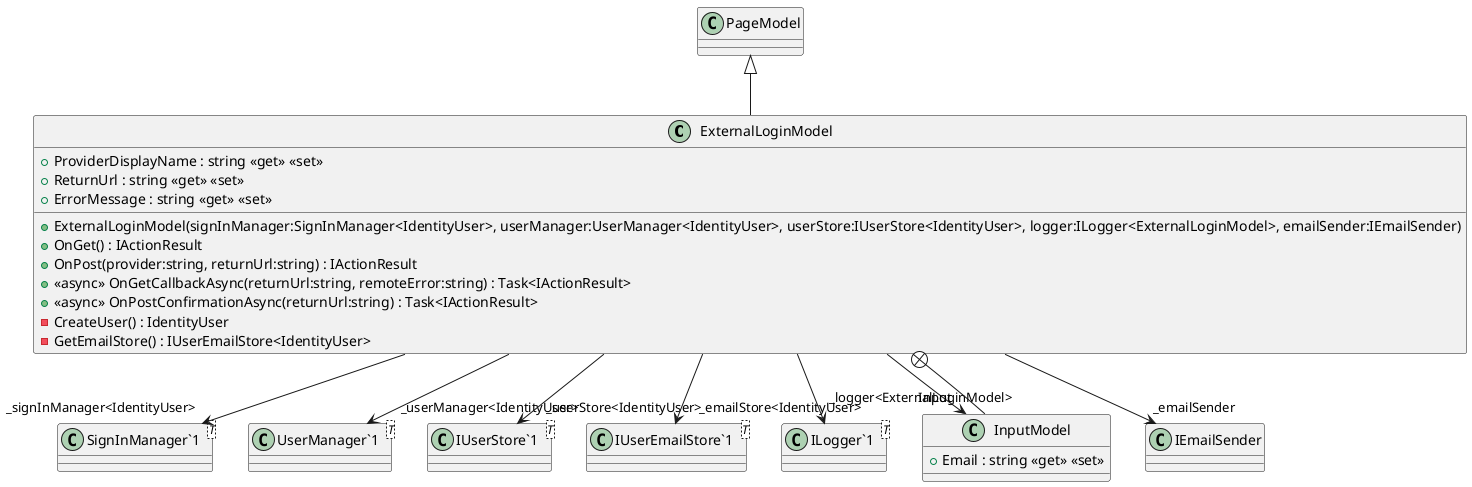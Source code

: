 @startuml
class ExternalLoginModel {
    + ExternalLoginModel(signInManager:SignInManager<IdentityUser>, userManager:UserManager<IdentityUser>, userStore:IUserStore<IdentityUser>, logger:ILogger<ExternalLoginModel>, emailSender:IEmailSender)
    + ProviderDisplayName : string <<get>> <<set>>
    + ReturnUrl : string <<get>> <<set>>
    + ErrorMessage : string <<get>> <<set>>
    + OnGet() : IActionResult
    + OnPost(provider:string, returnUrl:string) : IActionResult
    + <<async>> OnGetCallbackAsync(returnUrl:string, remoteError:string) : Task<IActionResult>
    + <<async>> OnPostConfirmationAsync(returnUrl:string) : Task<IActionResult>
    - CreateUser() : IdentityUser
    - GetEmailStore() : IUserEmailStore<IdentityUser>
}
class "SignInManager`1"<T> {
}
class "UserManager`1"<T> {
}
class "IUserStore`1"<T> {
}
class "IUserEmailStore`1"<T> {
}
class "ILogger`1"<T> {
}
class InputModel {
    + Email : string <<get>> <<set>>
}
PageModel <|-- ExternalLoginModel
ExternalLoginModel --> "_signInManager<IdentityUser>" "SignInManager`1"
ExternalLoginModel --> "_userManager<IdentityUser>" "UserManager`1"
ExternalLoginModel --> "_userStore<IdentityUser>" "IUserStore`1"
ExternalLoginModel --> "_emailStore<IdentityUser>" "IUserEmailStore`1"
ExternalLoginModel --> "_emailSender" IEmailSender
ExternalLoginModel --> "_logger<ExternalLoginModel>" "ILogger`1"
ExternalLoginModel --> "Input" InputModel
ExternalLoginModel +-- InputModel
@enduml
